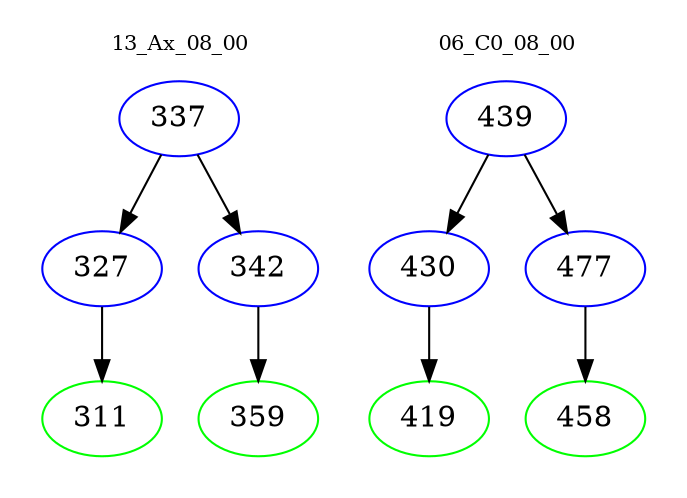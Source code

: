 digraph{
subgraph cluster_0 {
color = white
label = "13_Ax_08_00";
fontsize=10;
T0_337 [label="337", color="blue"]
T0_337 -> T0_327 [color="black"]
T0_327 [label="327", color="blue"]
T0_327 -> T0_311 [color="black"]
T0_311 [label="311", color="green"]
T0_337 -> T0_342 [color="black"]
T0_342 [label="342", color="blue"]
T0_342 -> T0_359 [color="black"]
T0_359 [label="359", color="green"]
}
subgraph cluster_1 {
color = white
label = "06_C0_08_00";
fontsize=10;
T1_439 [label="439", color="blue"]
T1_439 -> T1_430 [color="black"]
T1_430 [label="430", color="blue"]
T1_430 -> T1_419 [color="black"]
T1_419 [label="419", color="green"]
T1_439 -> T1_477 [color="black"]
T1_477 [label="477", color="blue"]
T1_477 -> T1_458 [color="black"]
T1_458 [label="458", color="green"]
}
}
